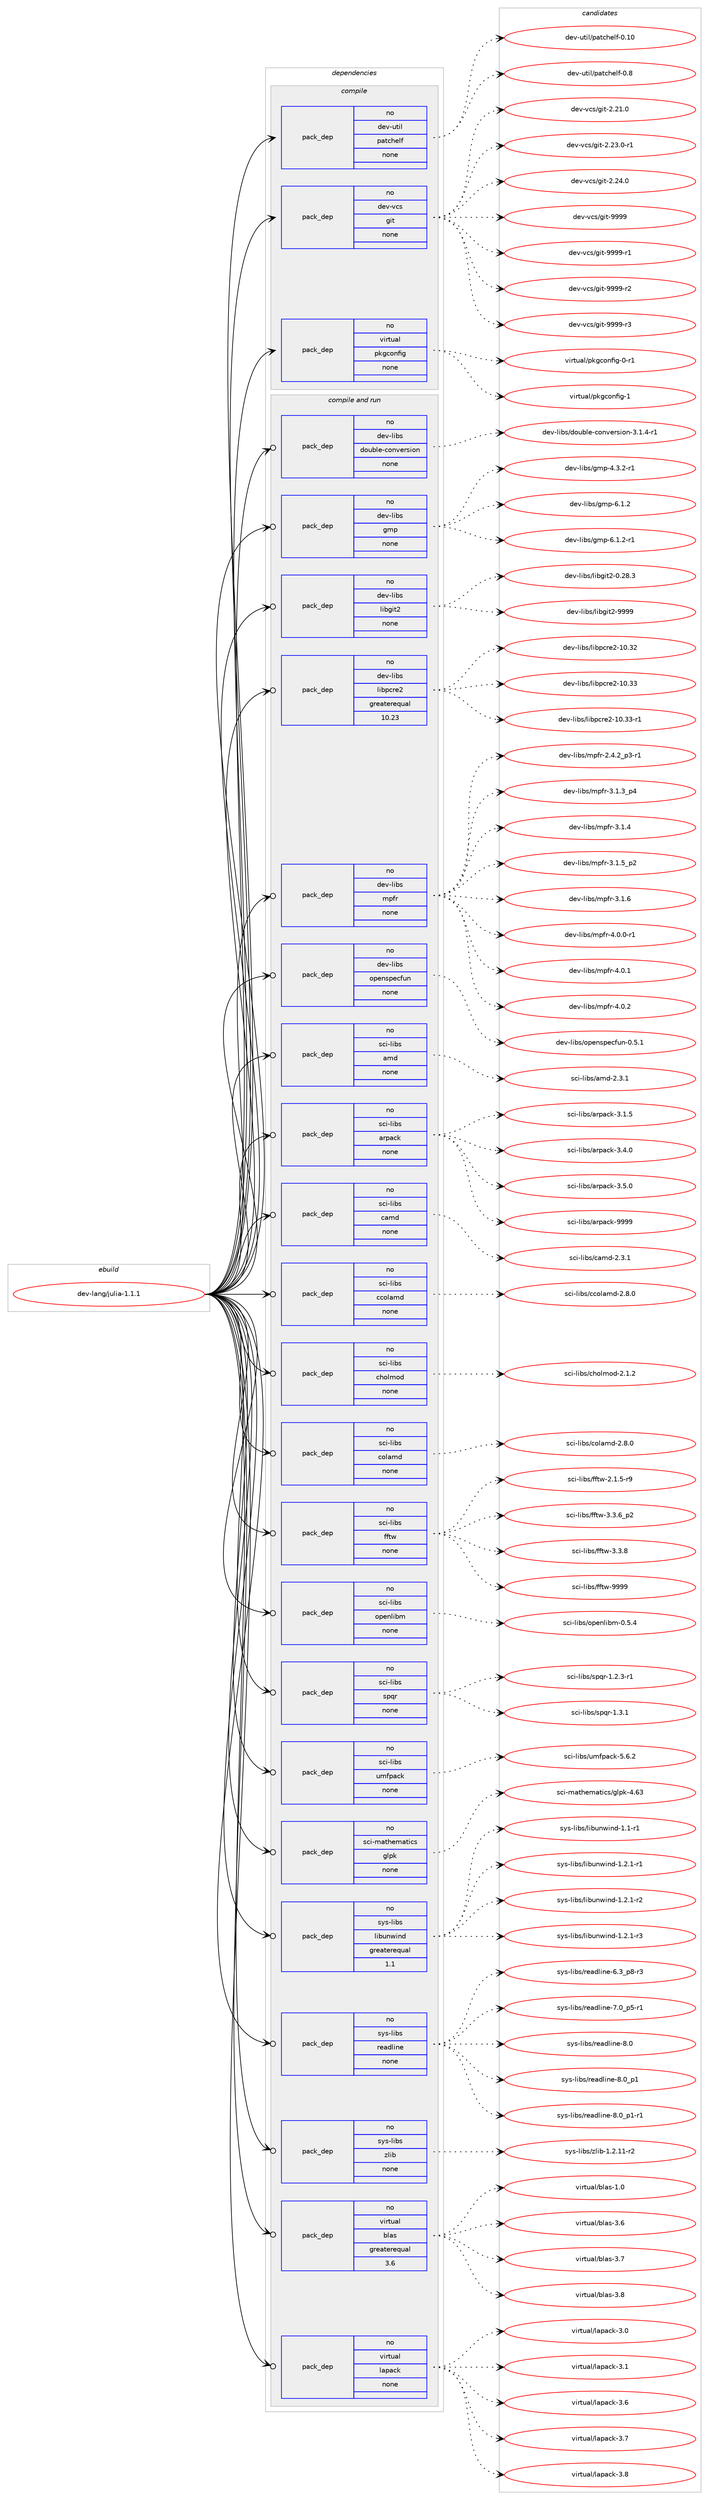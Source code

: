digraph prolog {

# *************
# Graph options
# *************

newrank=true;
concentrate=true;
compound=true;
graph [rankdir=LR,fontname=Helvetica,fontsize=10,ranksep=1.5];#, ranksep=2.5, nodesep=0.2];
edge  [arrowhead=vee];
node  [fontname=Helvetica,fontsize=10];

# **********
# The ebuild
# **********

subgraph cluster_leftcol {
color=gray;
rank=same;
label=<<i>ebuild</i>>;
id [label="dev-lang/julia-1.1.1", color=red, width=4, href="../dev-lang/julia-1.1.1.svg"];
}

# ****************
# The dependencies
# ****************

subgraph cluster_midcol {
color=gray;
label=<<i>dependencies</i>>;
subgraph cluster_compile {
fillcolor="#eeeeee";
style=filled;
label=<<i>compile</i>>;
subgraph pack417449 {
dependency558544 [label=<<TABLE BORDER="0" CELLBORDER="1" CELLSPACING="0" CELLPADDING="4" WIDTH="220"><TR><TD ROWSPAN="6" CELLPADDING="30">pack_dep</TD></TR><TR><TD WIDTH="110">no</TD></TR><TR><TD>dev-util</TD></TR><TR><TD>patchelf</TD></TR><TR><TD>none</TD></TR><TR><TD></TD></TR></TABLE>>, shape=none, color=blue];
}
id:e -> dependency558544:w [weight=20,style="solid",arrowhead="vee"];
subgraph pack417450 {
dependency558545 [label=<<TABLE BORDER="0" CELLBORDER="1" CELLSPACING="0" CELLPADDING="4" WIDTH="220"><TR><TD ROWSPAN="6" CELLPADDING="30">pack_dep</TD></TR><TR><TD WIDTH="110">no</TD></TR><TR><TD>dev-vcs</TD></TR><TR><TD>git</TD></TR><TR><TD>none</TD></TR><TR><TD></TD></TR></TABLE>>, shape=none, color=blue];
}
id:e -> dependency558545:w [weight=20,style="solid",arrowhead="vee"];
subgraph pack417451 {
dependency558546 [label=<<TABLE BORDER="0" CELLBORDER="1" CELLSPACING="0" CELLPADDING="4" WIDTH="220"><TR><TD ROWSPAN="6" CELLPADDING="30">pack_dep</TD></TR><TR><TD WIDTH="110">no</TD></TR><TR><TD>virtual</TD></TR><TR><TD>pkgconfig</TD></TR><TR><TD>none</TD></TR><TR><TD></TD></TR></TABLE>>, shape=none, color=blue];
}
id:e -> dependency558546:w [weight=20,style="solid",arrowhead="vee"];
}
subgraph cluster_compileandrun {
fillcolor="#eeeeee";
style=filled;
label=<<i>compile and run</i>>;
subgraph pack417452 {
dependency558547 [label=<<TABLE BORDER="0" CELLBORDER="1" CELLSPACING="0" CELLPADDING="4" WIDTH="220"><TR><TD ROWSPAN="6" CELLPADDING="30">pack_dep</TD></TR><TR><TD WIDTH="110">no</TD></TR><TR><TD>dev-libs</TD></TR><TR><TD>double-conversion</TD></TR><TR><TD>none</TD></TR><TR><TD></TD></TR></TABLE>>, shape=none, color=blue];
}
id:e -> dependency558547:w [weight=20,style="solid",arrowhead="odotvee"];
subgraph pack417453 {
dependency558548 [label=<<TABLE BORDER="0" CELLBORDER="1" CELLSPACING="0" CELLPADDING="4" WIDTH="220"><TR><TD ROWSPAN="6" CELLPADDING="30">pack_dep</TD></TR><TR><TD WIDTH="110">no</TD></TR><TR><TD>dev-libs</TD></TR><TR><TD>gmp</TD></TR><TR><TD>none</TD></TR><TR><TD></TD></TR></TABLE>>, shape=none, color=blue];
}
id:e -> dependency558548:w [weight=20,style="solid",arrowhead="odotvee"];
subgraph pack417454 {
dependency558549 [label=<<TABLE BORDER="0" CELLBORDER="1" CELLSPACING="0" CELLPADDING="4" WIDTH="220"><TR><TD ROWSPAN="6" CELLPADDING="30">pack_dep</TD></TR><TR><TD WIDTH="110">no</TD></TR><TR><TD>dev-libs</TD></TR><TR><TD>libgit2</TD></TR><TR><TD>none</TD></TR><TR><TD></TD></TR></TABLE>>, shape=none, color=blue];
}
id:e -> dependency558549:w [weight=20,style="solid",arrowhead="odotvee"];
subgraph pack417455 {
dependency558550 [label=<<TABLE BORDER="0" CELLBORDER="1" CELLSPACING="0" CELLPADDING="4" WIDTH="220"><TR><TD ROWSPAN="6" CELLPADDING="30">pack_dep</TD></TR><TR><TD WIDTH="110">no</TD></TR><TR><TD>dev-libs</TD></TR><TR><TD>libpcre2</TD></TR><TR><TD>greaterequal</TD></TR><TR><TD>10.23</TD></TR></TABLE>>, shape=none, color=blue];
}
id:e -> dependency558550:w [weight=20,style="solid",arrowhead="odotvee"];
subgraph pack417456 {
dependency558551 [label=<<TABLE BORDER="0" CELLBORDER="1" CELLSPACING="0" CELLPADDING="4" WIDTH="220"><TR><TD ROWSPAN="6" CELLPADDING="30">pack_dep</TD></TR><TR><TD WIDTH="110">no</TD></TR><TR><TD>dev-libs</TD></TR><TR><TD>mpfr</TD></TR><TR><TD>none</TD></TR><TR><TD></TD></TR></TABLE>>, shape=none, color=blue];
}
id:e -> dependency558551:w [weight=20,style="solid",arrowhead="odotvee"];
subgraph pack417457 {
dependency558552 [label=<<TABLE BORDER="0" CELLBORDER="1" CELLSPACING="0" CELLPADDING="4" WIDTH="220"><TR><TD ROWSPAN="6" CELLPADDING="30">pack_dep</TD></TR><TR><TD WIDTH="110">no</TD></TR><TR><TD>dev-libs</TD></TR><TR><TD>openspecfun</TD></TR><TR><TD>none</TD></TR><TR><TD></TD></TR></TABLE>>, shape=none, color=blue];
}
id:e -> dependency558552:w [weight=20,style="solid",arrowhead="odotvee"];
subgraph pack417458 {
dependency558553 [label=<<TABLE BORDER="0" CELLBORDER="1" CELLSPACING="0" CELLPADDING="4" WIDTH="220"><TR><TD ROWSPAN="6" CELLPADDING="30">pack_dep</TD></TR><TR><TD WIDTH="110">no</TD></TR><TR><TD>sci-libs</TD></TR><TR><TD>amd</TD></TR><TR><TD>none</TD></TR><TR><TD></TD></TR></TABLE>>, shape=none, color=blue];
}
id:e -> dependency558553:w [weight=20,style="solid",arrowhead="odotvee"];
subgraph pack417459 {
dependency558554 [label=<<TABLE BORDER="0" CELLBORDER="1" CELLSPACING="0" CELLPADDING="4" WIDTH="220"><TR><TD ROWSPAN="6" CELLPADDING="30">pack_dep</TD></TR><TR><TD WIDTH="110">no</TD></TR><TR><TD>sci-libs</TD></TR><TR><TD>arpack</TD></TR><TR><TD>none</TD></TR><TR><TD></TD></TR></TABLE>>, shape=none, color=blue];
}
id:e -> dependency558554:w [weight=20,style="solid",arrowhead="odotvee"];
subgraph pack417460 {
dependency558555 [label=<<TABLE BORDER="0" CELLBORDER="1" CELLSPACING="0" CELLPADDING="4" WIDTH="220"><TR><TD ROWSPAN="6" CELLPADDING="30">pack_dep</TD></TR><TR><TD WIDTH="110">no</TD></TR><TR><TD>sci-libs</TD></TR><TR><TD>camd</TD></TR><TR><TD>none</TD></TR><TR><TD></TD></TR></TABLE>>, shape=none, color=blue];
}
id:e -> dependency558555:w [weight=20,style="solid",arrowhead="odotvee"];
subgraph pack417461 {
dependency558556 [label=<<TABLE BORDER="0" CELLBORDER="1" CELLSPACING="0" CELLPADDING="4" WIDTH="220"><TR><TD ROWSPAN="6" CELLPADDING="30">pack_dep</TD></TR><TR><TD WIDTH="110">no</TD></TR><TR><TD>sci-libs</TD></TR><TR><TD>ccolamd</TD></TR><TR><TD>none</TD></TR><TR><TD></TD></TR></TABLE>>, shape=none, color=blue];
}
id:e -> dependency558556:w [weight=20,style="solid",arrowhead="odotvee"];
subgraph pack417462 {
dependency558557 [label=<<TABLE BORDER="0" CELLBORDER="1" CELLSPACING="0" CELLPADDING="4" WIDTH="220"><TR><TD ROWSPAN="6" CELLPADDING="30">pack_dep</TD></TR><TR><TD WIDTH="110">no</TD></TR><TR><TD>sci-libs</TD></TR><TR><TD>cholmod</TD></TR><TR><TD>none</TD></TR><TR><TD></TD></TR></TABLE>>, shape=none, color=blue];
}
id:e -> dependency558557:w [weight=20,style="solid",arrowhead="odotvee"];
subgraph pack417463 {
dependency558558 [label=<<TABLE BORDER="0" CELLBORDER="1" CELLSPACING="0" CELLPADDING="4" WIDTH="220"><TR><TD ROWSPAN="6" CELLPADDING="30">pack_dep</TD></TR><TR><TD WIDTH="110">no</TD></TR><TR><TD>sci-libs</TD></TR><TR><TD>colamd</TD></TR><TR><TD>none</TD></TR><TR><TD></TD></TR></TABLE>>, shape=none, color=blue];
}
id:e -> dependency558558:w [weight=20,style="solid",arrowhead="odotvee"];
subgraph pack417464 {
dependency558559 [label=<<TABLE BORDER="0" CELLBORDER="1" CELLSPACING="0" CELLPADDING="4" WIDTH="220"><TR><TD ROWSPAN="6" CELLPADDING="30">pack_dep</TD></TR><TR><TD WIDTH="110">no</TD></TR><TR><TD>sci-libs</TD></TR><TR><TD>fftw</TD></TR><TR><TD>none</TD></TR><TR><TD></TD></TR></TABLE>>, shape=none, color=blue];
}
id:e -> dependency558559:w [weight=20,style="solid",arrowhead="odotvee"];
subgraph pack417465 {
dependency558560 [label=<<TABLE BORDER="0" CELLBORDER="1" CELLSPACING="0" CELLPADDING="4" WIDTH="220"><TR><TD ROWSPAN="6" CELLPADDING="30">pack_dep</TD></TR><TR><TD WIDTH="110">no</TD></TR><TR><TD>sci-libs</TD></TR><TR><TD>openlibm</TD></TR><TR><TD>none</TD></TR><TR><TD></TD></TR></TABLE>>, shape=none, color=blue];
}
id:e -> dependency558560:w [weight=20,style="solid",arrowhead="odotvee"];
subgraph pack417466 {
dependency558561 [label=<<TABLE BORDER="0" CELLBORDER="1" CELLSPACING="0" CELLPADDING="4" WIDTH="220"><TR><TD ROWSPAN="6" CELLPADDING="30">pack_dep</TD></TR><TR><TD WIDTH="110">no</TD></TR><TR><TD>sci-libs</TD></TR><TR><TD>spqr</TD></TR><TR><TD>none</TD></TR><TR><TD></TD></TR></TABLE>>, shape=none, color=blue];
}
id:e -> dependency558561:w [weight=20,style="solid",arrowhead="odotvee"];
subgraph pack417467 {
dependency558562 [label=<<TABLE BORDER="0" CELLBORDER="1" CELLSPACING="0" CELLPADDING="4" WIDTH="220"><TR><TD ROWSPAN="6" CELLPADDING="30">pack_dep</TD></TR><TR><TD WIDTH="110">no</TD></TR><TR><TD>sci-libs</TD></TR><TR><TD>umfpack</TD></TR><TR><TD>none</TD></TR><TR><TD></TD></TR></TABLE>>, shape=none, color=blue];
}
id:e -> dependency558562:w [weight=20,style="solid",arrowhead="odotvee"];
subgraph pack417468 {
dependency558563 [label=<<TABLE BORDER="0" CELLBORDER="1" CELLSPACING="0" CELLPADDING="4" WIDTH="220"><TR><TD ROWSPAN="6" CELLPADDING="30">pack_dep</TD></TR><TR><TD WIDTH="110">no</TD></TR><TR><TD>sci-mathematics</TD></TR><TR><TD>glpk</TD></TR><TR><TD>none</TD></TR><TR><TD></TD></TR></TABLE>>, shape=none, color=blue];
}
id:e -> dependency558563:w [weight=20,style="solid",arrowhead="odotvee"];
subgraph pack417469 {
dependency558564 [label=<<TABLE BORDER="0" CELLBORDER="1" CELLSPACING="0" CELLPADDING="4" WIDTH="220"><TR><TD ROWSPAN="6" CELLPADDING="30">pack_dep</TD></TR><TR><TD WIDTH="110">no</TD></TR><TR><TD>sys-libs</TD></TR><TR><TD>libunwind</TD></TR><TR><TD>greaterequal</TD></TR><TR><TD>1.1</TD></TR></TABLE>>, shape=none, color=blue];
}
id:e -> dependency558564:w [weight=20,style="solid",arrowhead="odotvee"];
subgraph pack417470 {
dependency558565 [label=<<TABLE BORDER="0" CELLBORDER="1" CELLSPACING="0" CELLPADDING="4" WIDTH="220"><TR><TD ROWSPAN="6" CELLPADDING="30">pack_dep</TD></TR><TR><TD WIDTH="110">no</TD></TR><TR><TD>sys-libs</TD></TR><TR><TD>readline</TD></TR><TR><TD>none</TD></TR><TR><TD></TD></TR></TABLE>>, shape=none, color=blue];
}
id:e -> dependency558565:w [weight=20,style="solid",arrowhead="odotvee"];
subgraph pack417471 {
dependency558566 [label=<<TABLE BORDER="0" CELLBORDER="1" CELLSPACING="0" CELLPADDING="4" WIDTH="220"><TR><TD ROWSPAN="6" CELLPADDING="30">pack_dep</TD></TR><TR><TD WIDTH="110">no</TD></TR><TR><TD>sys-libs</TD></TR><TR><TD>zlib</TD></TR><TR><TD>none</TD></TR><TR><TD></TD></TR></TABLE>>, shape=none, color=blue];
}
id:e -> dependency558566:w [weight=20,style="solid",arrowhead="odotvee"];
subgraph pack417472 {
dependency558567 [label=<<TABLE BORDER="0" CELLBORDER="1" CELLSPACING="0" CELLPADDING="4" WIDTH="220"><TR><TD ROWSPAN="6" CELLPADDING="30">pack_dep</TD></TR><TR><TD WIDTH="110">no</TD></TR><TR><TD>virtual</TD></TR><TR><TD>blas</TD></TR><TR><TD>greaterequal</TD></TR><TR><TD>3.6</TD></TR></TABLE>>, shape=none, color=blue];
}
id:e -> dependency558567:w [weight=20,style="solid",arrowhead="odotvee"];
subgraph pack417473 {
dependency558568 [label=<<TABLE BORDER="0" CELLBORDER="1" CELLSPACING="0" CELLPADDING="4" WIDTH="220"><TR><TD ROWSPAN="6" CELLPADDING="30">pack_dep</TD></TR><TR><TD WIDTH="110">no</TD></TR><TR><TD>virtual</TD></TR><TR><TD>lapack</TD></TR><TR><TD>none</TD></TR><TR><TD></TD></TR></TABLE>>, shape=none, color=blue];
}
id:e -> dependency558568:w [weight=20,style="solid",arrowhead="odotvee"];
}
subgraph cluster_run {
fillcolor="#eeeeee";
style=filled;
label=<<i>run</i>>;
}
}

# **************
# The candidates
# **************

subgraph cluster_choices {
rank=same;
color=gray;
label=<<i>candidates</i>>;

subgraph choice417449 {
color=black;
nodesep=1;
choice100101118451171161051084711297116991041011081024548464948 [label="dev-util/patchelf-0.10", color=red, width=4,href="../dev-util/patchelf-0.10.svg"];
choice1001011184511711610510847112971169910410110810245484656 [label="dev-util/patchelf-0.8", color=red, width=4,href="../dev-util/patchelf-0.8.svg"];
dependency558544:e -> choice100101118451171161051084711297116991041011081024548464948:w [style=dotted,weight="100"];
dependency558544:e -> choice1001011184511711610510847112971169910410110810245484656:w [style=dotted,weight="100"];
}
subgraph choice417450 {
color=black;
nodesep=1;
choice10010111845118991154710310511645504650494648 [label="dev-vcs/git-2.21.0", color=red, width=4,href="../dev-vcs/git-2.21.0.svg"];
choice100101118451189911547103105116455046505146484511449 [label="dev-vcs/git-2.23.0-r1", color=red, width=4,href="../dev-vcs/git-2.23.0-r1.svg"];
choice10010111845118991154710310511645504650524648 [label="dev-vcs/git-2.24.0", color=red, width=4,href="../dev-vcs/git-2.24.0.svg"];
choice1001011184511899115471031051164557575757 [label="dev-vcs/git-9999", color=red, width=4,href="../dev-vcs/git-9999.svg"];
choice10010111845118991154710310511645575757574511449 [label="dev-vcs/git-9999-r1", color=red, width=4,href="../dev-vcs/git-9999-r1.svg"];
choice10010111845118991154710310511645575757574511450 [label="dev-vcs/git-9999-r2", color=red, width=4,href="../dev-vcs/git-9999-r2.svg"];
choice10010111845118991154710310511645575757574511451 [label="dev-vcs/git-9999-r3", color=red, width=4,href="../dev-vcs/git-9999-r3.svg"];
dependency558545:e -> choice10010111845118991154710310511645504650494648:w [style=dotted,weight="100"];
dependency558545:e -> choice100101118451189911547103105116455046505146484511449:w [style=dotted,weight="100"];
dependency558545:e -> choice10010111845118991154710310511645504650524648:w [style=dotted,weight="100"];
dependency558545:e -> choice1001011184511899115471031051164557575757:w [style=dotted,weight="100"];
dependency558545:e -> choice10010111845118991154710310511645575757574511449:w [style=dotted,weight="100"];
dependency558545:e -> choice10010111845118991154710310511645575757574511450:w [style=dotted,weight="100"];
dependency558545:e -> choice10010111845118991154710310511645575757574511451:w [style=dotted,weight="100"];
}
subgraph choice417451 {
color=black;
nodesep=1;
choice11810511411611797108471121071039911111010210510345484511449 [label="virtual/pkgconfig-0-r1", color=red, width=4,href="../virtual/pkgconfig-0-r1.svg"];
choice1181051141161179710847112107103991111101021051034549 [label="virtual/pkgconfig-1", color=red, width=4,href="../virtual/pkgconfig-1.svg"];
dependency558546:e -> choice11810511411611797108471121071039911111010210510345484511449:w [style=dotted,weight="100"];
dependency558546:e -> choice1181051141161179710847112107103991111101021051034549:w [style=dotted,weight="100"];
}
subgraph choice417452 {
color=black;
nodesep=1;
choice1001011184510810598115471001111179810810145991111101181011141151051111104551464946524511449 [label="dev-libs/double-conversion-3.1.4-r1", color=red, width=4,href="../dev-libs/double-conversion-3.1.4-r1.svg"];
dependency558547:e -> choice1001011184510810598115471001111179810810145991111101181011141151051111104551464946524511449:w [style=dotted,weight="100"];
}
subgraph choice417453 {
color=black;
nodesep=1;
choice1001011184510810598115471031091124552465146504511449 [label="dev-libs/gmp-4.3.2-r1", color=red, width=4,href="../dev-libs/gmp-4.3.2-r1.svg"];
choice100101118451081059811547103109112455446494650 [label="dev-libs/gmp-6.1.2", color=red, width=4,href="../dev-libs/gmp-6.1.2.svg"];
choice1001011184510810598115471031091124554464946504511449 [label="dev-libs/gmp-6.1.2-r1", color=red, width=4,href="../dev-libs/gmp-6.1.2-r1.svg"];
dependency558548:e -> choice1001011184510810598115471031091124552465146504511449:w [style=dotted,weight="100"];
dependency558548:e -> choice100101118451081059811547103109112455446494650:w [style=dotted,weight="100"];
dependency558548:e -> choice1001011184510810598115471031091124554464946504511449:w [style=dotted,weight="100"];
}
subgraph choice417454 {
color=black;
nodesep=1;
choice100101118451081059811547108105981031051165045484650564651 [label="dev-libs/libgit2-0.28.3", color=red, width=4,href="../dev-libs/libgit2-0.28.3.svg"];
choice10010111845108105981154710810598103105116504557575757 [label="dev-libs/libgit2-9999", color=red, width=4,href="../dev-libs/libgit2-9999.svg"];
dependency558549:e -> choice100101118451081059811547108105981031051165045484650564651:w [style=dotted,weight="100"];
dependency558549:e -> choice10010111845108105981154710810598103105116504557575757:w [style=dotted,weight="100"];
}
subgraph choice417455 {
color=black;
nodesep=1;
choice100101118451081059811547108105981129911410150454948465150 [label="dev-libs/libpcre2-10.32", color=red, width=4,href="../dev-libs/libpcre2-10.32.svg"];
choice100101118451081059811547108105981129911410150454948465151 [label="dev-libs/libpcre2-10.33", color=red, width=4,href="../dev-libs/libpcre2-10.33.svg"];
choice1001011184510810598115471081059811299114101504549484651514511449 [label="dev-libs/libpcre2-10.33-r1", color=red, width=4,href="../dev-libs/libpcre2-10.33-r1.svg"];
dependency558550:e -> choice100101118451081059811547108105981129911410150454948465150:w [style=dotted,weight="100"];
dependency558550:e -> choice100101118451081059811547108105981129911410150454948465151:w [style=dotted,weight="100"];
dependency558550:e -> choice1001011184510810598115471081059811299114101504549484651514511449:w [style=dotted,weight="100"];
}
subgraph choice417456 {
color=black;
nodesep=1;
choice10010111845108105981154710911210211445504652465095112514511449 [label="dev-libs/mpfr-2.4.2_p3-r1", color=red, width=4,href="../dev-libs/mpfr-2.4.2_p3-r1.svg"];
choice1001011184510810598115471091121021144551464946519511252 [label="dev-libs/mpfr-3.1.3_p4", color=red, width=4,href="../dev-libs/mpfr-3.1.3_p4.svg"];
choice100101118451081059811547109112102114455146494652 [label="dev-libs/mpfr-3.1.4", color=red, width=4,href="../dev-libs/mpfr-3.1.4.svg"];
choice1001011184510810598115471091121021144551464946539511250 [label="dev-libs/mpfr-3.1.5_p2", color=red, width=4,href="../dev-libs/mpfr-3.1.5_p2.svg"];
choice100101118451081059811547109112102114455146494654 [label="dev-libs/mpfr-3.1.6", color=red, width=4,href="../dev-libs/mpfr-3.1.6.svg"];
choice1001011184510810598115471091121021144552464846484511449 [label="dev-libs/mpfr-4.0.0-r1", color=red, width=4,href="../dev-libs/mpfr-4.0.0-r1.svg"];
choice100101118451081059811547109112102114455246484649 [label="dev-libs/mpfr-4.0.1", color=red, width=4,href="../dev-libs/mpfr-4.0.1.svg"];
choice100101118451081059811547109112102114455246484650 [label="dev-libs/mpfr-4.0.2", color=red, width=4,href="../dev-libs/mpfr-4.0.2.svg"];
dependency558551:e -> choice10010111845108105981154710911210211445504652465095112514511449:w [style=dotted,weight="100"];
dependency558551:e -> choice1001011184510810598115471091121021144551464946519511252:w [style=dotted,weight="100"];
dependency558551:e -> choice100101118451081059811547109112102114455146494652:w [style=dotted,weight="100"];
dependency558551:e -> choice1001011184510810598115471091121021144551464946539511250:w [style=dotted,weight="100"];
dependency558551:e -> choice100101118451081059811547109112102114455146494654:w [style=dotted,weight="100"];
dependency558551:e -> choice1001011184510810598115471091121021144552464846484511449:w [style=dotted,weight="100"];
dependency558551:e -> choice100101118451081059811547109112102114455246484649:w [style=dotted,weight="100"];
dependency558551:e -> choice100101118451081059811547109112102114455246484650:w [style=dotted,weight="100"];
}
subgraph choice417457 {
color=black;
nodesep=1;
choice10010111845108105981154711111210111011511210199102117110454846534649 [label="dev-libs/openspecfun-0.5.1", color=red, width=4,href="../dev-libs/openspecfun-0.5.1.svg"];
dependency558552:e -> choice10010111845108105981154711111210111011511210199102117110454846534649:w [style=dotted,weight="100"];
}
subgraph choice417458 {
color=black;
nodesep=1;
choice1159910545108105981154797109100455046514649 [label="sci-libs/amd-2.3.1", color=red, width=4,href="../sci-libs/amd-2.3.1.svg"];
dependency558553:e -> choice1159910545108105981154797109100455046514649:w [style=dotted,weight="100"];
}
subgraph choice417459 {
color=black;
nodesep=1;
choice11599105451081059811547971141129799107455146494653 [label="sci-libs/arpack-3.1.5", color=red, width=4,href="../sci-libs/arpack-3.1.5.svg"];
choice11599105451081059811547971141129799107455146524648 [label="sci-libs/arpack-3.4.0", color=red, width=4,href="../sci-libs/arpack-3.4.0.svg"];
choice11599105451081059811547971141129799107455146534648 [label="sci-libs/arpack-3.5.0", color=red, width=4,href="../sci-libs/arpack-3.5.0.svg"];
choice115991054510810598115479711411297991074557575757 [label="sci-libs/arpack-9999", color=red, width=4,href="../sci-libs/arpack-9999.svg"];
dependency558554:e -> choice11599105451081059811547971141129799107455146494653:w [style=dotted,weight="100"];
dependency558554:e -> choice11599105451081059811547971141129799107455146524648:w [style=dotted,weight="100"];
dependency558554:e -> choice11599105451081059811547971141129799107455146534648:w [style=dotted,weight="100"];
dependency558554:e -> choice115991054510810598115479711411297991074557575757:w [style=dotted,weight="100"];
}
subgraph choice417460 {
color=black;
nodesep=1;
choice115991054510810598115479997109100455046514649 [label="sci-libs/camd-2.3.1", color=red, width=4,href="../sci-libs/camd-2.3.1.svg"];
dependency558555:e -> choice115991054510810598115479997109100455046514649:w [style=dotted,weight="100"];
}
subgraph choice417461 {
color=black;
nodesep=1;
choice11599105451081059811547999911110897109100455046564648 [label="sci-libs/ccolamd-2.8.0", color=red, width=4,href="../sci-libs/ccolamd-2.8.0.svg"];
dependency558556:e -> choice11599105451081059811547999911110897109100455046564648:w [style=dotted,weight="100"];
}
subgraph choice417462 {
color=black;
nodesep=1;
choice1159910545108105981154799104111108109111100455046494650 [label="sci-libs/cholmod-2.1.2", color=red, width=4,href="../sci-libs/cholmod-2.1.2.svg"];
dependency558557:e -> choice1159910545108105981154799104111108109111100455046494650:w [style=dotted,weight="100"];
}
subgraph choice417463 {
color=black;
nodesep=1;
choice115991054510810598115479911110897109100455046564648 [label="sci-libs/colamd-2.8.0", color=red, width=4,href="../sci-libs/colamd-2.8.0.svg"];
dependency558558:e -> choice115991054510810598115479911110897109100455046564648:w [style=dotted,weight="100"];
}
subgraph choice417464 {
color=black;
nodesep=1;
choice115991054510810598115471021021161194550464946534511457 [label="sci-libs/fftw-2.1.5-r9", color=red, width=4,href="../sci-libs/fftw-2.1.5-r9.svg"];
choice115991054510810598115471021021161194551465146549511250 [label="sci-libs/fftw-3.3.6_p2", color=red, width=4,href="../sci-libs/fftw-3.3.6_p2.svg"];
choice11599105451081059811547102102116119455146514656 [label="sci-libs/fftw-3.3.8", color=red, width=4,href="../sci-libs/fftw-3.3.8.svg"];
choice115991054510810598115471021021161194557575757 [label="sci-libs/fftw-9999", color=red, width=4,href="../sci-libs/fftw-9999.svg"];
dependency558559:e -> choice115991054510810598115471021021161194550464946534511457:w [style=dotted,weight="100"];
dependency558559:e -> choice115991054510810598115471021021161194551465146549511250:w [style=dotted,weight="100"];
dependency558559:e -> choice11599105451081059811547102102116119455146514656:w [style=dotted,weight="100"];
dependency558559:e -> choice115991054510810598115471021021161194557575757:w [style=dotted,weight="100"];
}
subgraph choice417465 {
color=black;
nodesep=1;
choice1159910545108105981154711111210111010810598109454846534652 [label="sci-libs/openlibm-0.5.4", color=red, width=4,href="../sci-libs/openlibm-0.5.4.svg"];
dependency558560:e -> choice1159910545108105981154711111210111010810598109454846534652:w [style=dotted,weight="100"];
}
subgraph choice417466 {
color=black;
nodesep=1;
choice115991054510810598115471151121131144549465046514511449 [label="sci-libs/spqr-1.2.3-r1", color=red, width=4,href="../sci-libs/spqr-1.2.3-r1.svg"];
choice11599105451081059811547115112113114454946514649 [label="sci-libs/spqr-1.3.1", color=red, width=4,href="../sci-libs/spqr-1.3.1.svg"];
dependency558561:e -> choice115991054510810598115471151121131144549465046514511449:w [style=dotted,weight="100"];
dependency558561:e -> choice11599105451081059811547115112113114454946514649:w [style=dotted,weight="100"];
}
subgraph choice417467 {
color=black;
nodesep=1;
choice115991054510810598115471171091021129799107455346544650 [label="sci-libs/umfpack-5.6.2", color=red, width=4,href="../sci-libs/umfpack-5.6.2.svg"];
dependency558562:e -> choice115991054510810598115471171091021129799107455346544650:w [style=dotted,weight="100"];
}
subgraph choice417468 {
color=black;
nodesep=1;
choice1159910545109971161041011099711610599115471031081121074552465451 [label="sci-mathematics/glpk-4.63", color=red, width=4,href="../sci-mathematics/glpk-4.63.svg"];
dependency558563:e -> choice1159910545109971161041011099711610599115471031081121074552465451:w [style=dotted,weight="100"];
}
subgraph choice417469 {
color=black;
nodesep=1;
choice11512111545108105981154710810598117110119105110100454946494511449 [label="sys-libs/libunwind-1.1-r1", color=red, width=4,href="../sys-libs/libunwind-1.1-r1.svg"];
choice115121115451081059811547108105981171101191051101004549465046494511449 [label="sys-libs/libunwind-1.2.1-r1", color=red, width=4,href="../sys-libs/libunwind-1.2.1-r1.svg"];
choice115121115451081059811547108105981171101191051101004549465046494511450 [label="sys-libs/libunwind-1.2.1-r2", color=red, width=4,href="../sys-libs/libunwind-1.2.1-r2.svg"];
choice115121115451081059811547108105981171101191051101004549465046494511451 [label="sys-libs/libunwind-1.2.1-r3", color=red, width=4,href="../sys-libs/libunwind-1.2.1-r3.svg"];
dependency558564:e -> choice11512111545108105981154710810598117110119105110100454946494511449:w [style=dotted,weight="100"];
dependency558564:e -> choice115121115451081059811547108105981171101191051101004549465046494511449:w [style=dotted,weight="100"];
dependency558564:e -> choice115121115451081059811547108105981171101191051101004549465046494511450:w [style=dotted,weight="100"];
dependency558564:e -> choice115121115451081059811547108105981171101191051101004549465046494511451:w [style=dotted,weight="100"];
}
subgraph choice417470 {
color=black;
nodesep=1;
choice115121115451081059811547114101971001081051101014554465195112564511451 [label="sys-libs/readline-6.3_p8-r3", color=red, width=4,href="../sys-libs/readline-6.3_p8-r3.svg"];
choice115121115451081059811547114101971001081051101014555464895112534511449 [label="sys-libs/readline-7.0_p5-r1", color=red, width=4,href="../sys-libs/readline-7.0_p5-r1.svg"];
choice1151211154510810598115471141019710010810511010145564648 [label="sys-libs/readline-8.0", color=red, width=4,href="../sys-libs/readline-8.0.svg"];
choice11512111545108105981154711410197100108105110101455646489511249 [label="sys-libs/readline-8.0_p1", color=red, width=4,href="../sys-libs/readline-8.0_p1.svg"];
choice115121115451081059811547114101971001081051101014556464895112494511449 [label="sys-libs/readline-8.0_p1-r1", color=red, width=4,href="../sys-libs/readline-8.0_p1-r1.svg"];
dependency558565:e -> choice115121115451081059811547114101971001081051101014554465195112564511451:w [style=dotted,weight="100"];
dependency558565:e -> choice115121115451081059811547114101971001081051101014555464895112534511449:w [style=dotted,weight="100"];
dependency558565:e -> choice1151211154510810598115471141019710010810511010145564648:w [style=dotted,weight="100"];
dependency558565:e -> choice11512111545108105981154711410197100108105110101455646489511249:w [style=dotted,weight="100"];
dependency558565:e -> choice115121115451081059811547114101971001081051101014556464895112494511449:w [style=dotted,weight="100"];
}
subgraph choice417471 {
color=black;
nodesep=1;
choice11512111545108105981154712210810598454946504649494511450 [label="sys-libs/zlib-1.2.11-r2", color=red, width=4,href="../sys-libs/zlib-1.2.11-r2.svg"];
dependency558566:e -> choice11512111545108105981154712210810598454946504649494511450:w [style=dotted,weight="100"];
}
subgraph choice417472 {
color=black;
nodesep=1;
choice1181051141161179710847981089711545494648 [label="virtual/blas-1.0", color=red, width=4,href="../virtual/blas-1.0.svg"];
choice1181051141161179710847981089711545514654 [label="virtual/blas-3.6", color=red, width=4,href="../virtual/blas-3.6.svg"];
choice1181051141161179710847981089711545514655 [label="virtual/blas-3.7", color=red, width=4,href="../virtual/blas-3.7.svg"];
choice1181051141161179710847981089711545514656 [label="virtual/blas-3.8", color=red, width=4,href="../virtual/blas-3.8.svg"];
dependency558567:e -> choice1181051141161179710847981089711545494648:w [style=dotted,weight="100"];
dependency558567:e -> choice1181051141161179710847981089711545514654:w [style=dotted,weight="100"];
dependency558567:e -> choice1181051141161179710847981089711545514655:w [style=dotted,weight="100"];
dependency558567:e -> choice1181051141161179710847981089711545514656:w [style=dotted,weight="100"];
}
subgraph choice417473 {
color=black;
nodesep=1;
choice118105114116117971084710897112979910745514648 [label="virtual/lapack-3.0", color=red, width=4,href="../virtual/lapack-3.0.svg"];
choice118105114116117971084710897112979910745514649 [label="virtual/lapack-3.1", color=red, width=4,href="../virtual/lapack-3.1.svg"];
choice118105114116117971084710897112979910745514654 [label="virtual/lapack-3.6", color=red, width=4,href="../virtual/lapack-3.6.svg"];
choice118105114116117971084710897112979910745514655 [label="virtual/lapack-3.7", color=red, width=4,href="../virtual/lapack-3.7.svg"];
choice118105114116117971084710897112979910745514656 [label="virtual/lapack-3.8", color=red, width=4,href="../virtual/lapack-3.8.svg"];
dependency558568:e -> choice118105114116117971084710897112979910745514648:w [style=dotted,weight="100"];
dependency558568:e -> choice118105114116117971084710897112979910745514649:w [style=dotted,weight="100"];
dependency558568:e -> choice118105114116117971084710897112979910745514654:w [style=dotted,weight="100"];
dependency558568:e -> choice118105114116117971084710897112979910745514655:w [style=dotted,weight="100"];
dependency558568:e -> choice118105114116117971084710897112979910745514656:w [style=dotted,weight="100"];
}
}

}
